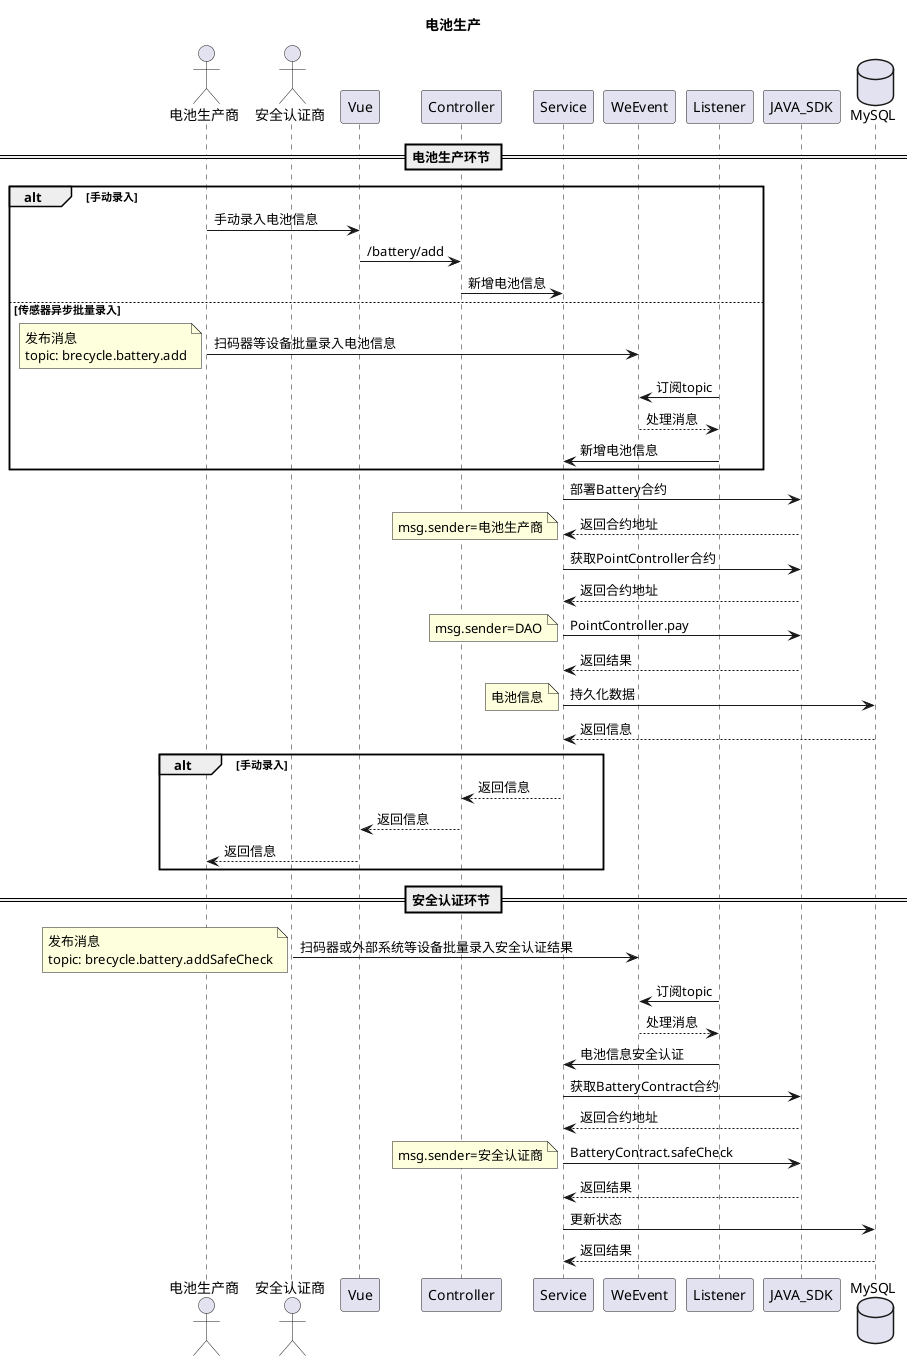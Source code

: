 @startuml
'https://plantuml.com/sequence-diagram

title 电池生产

'actor 原料商
actor 电池生产商
actor 安全认证商
'actor 车企
'actor 消费者

== 电池生产环节 ==
alt 手动录入
    电池生产商 -> Vue : 手动录入电池信息
    Vue -> Controller : /battery/add
    Controller -> Service : 新增电池信息
else 传感器异步批量录入
    电池生产商 -> WeEvent : 扫码器等设备批量录入电池信息
    note left
        发布消息
        topic: brecycle.battery.add
    end note
    Listener -> WeEvent : 订阅topic
    Listener <-- WeEvent : 处理消息
    Listener -> Service : 新增电池信息
end alt

Service -> JAVA_SDK : 部署Battery合约
Service <-- JAVA_SDK : 返回合约地址
note left
    msg.sender=电池生产商
end note

Service -> JAVA_SDK : 获取PointController合约
Service <-- JAVA_SDK : 返回合约地址
Service -> JAVA_SDK : PointController.pay
note left
    msg.sender=DAO
end note
Service <-- JAVA_SDK : 返回结果

database MySQL
Service -> MySQL : 持久化数据
note left
    电池信息
end note
Service <-- MySQL : 返回信息

alt 手动录入
    Controller <-- Service : 返回信息
    Vue <-- Controller : 返回信息
    电池生产商 <-- Vue : 返回信息
end alt

== 安全认证环节 ==
安全认证商 -> WeEvent : 扫码器或外部系统等设备批量录入安全认证结果
note left
    发布消息
    topic: brecycle.battery.addSafeCheck
end note
Listener -> WeEvent : 订阅topic
Listener <-- WeEvent : 处理消息
Listener -> Service : 电池信息安全认证
Service -> JAVA_SDK : 获取BatteryContract合约
Service <-- JAVA_SDK : 返回合约地址
Service -> JAVA_SDK : BatteryContract.safeCheck
note left
    msg.sender=安全认证商
end note
Service <-- JAVA_SDK : 返回结果
Service -> MySQL : 更新状态
Service <-- MySQL : 返回结果

@enduml